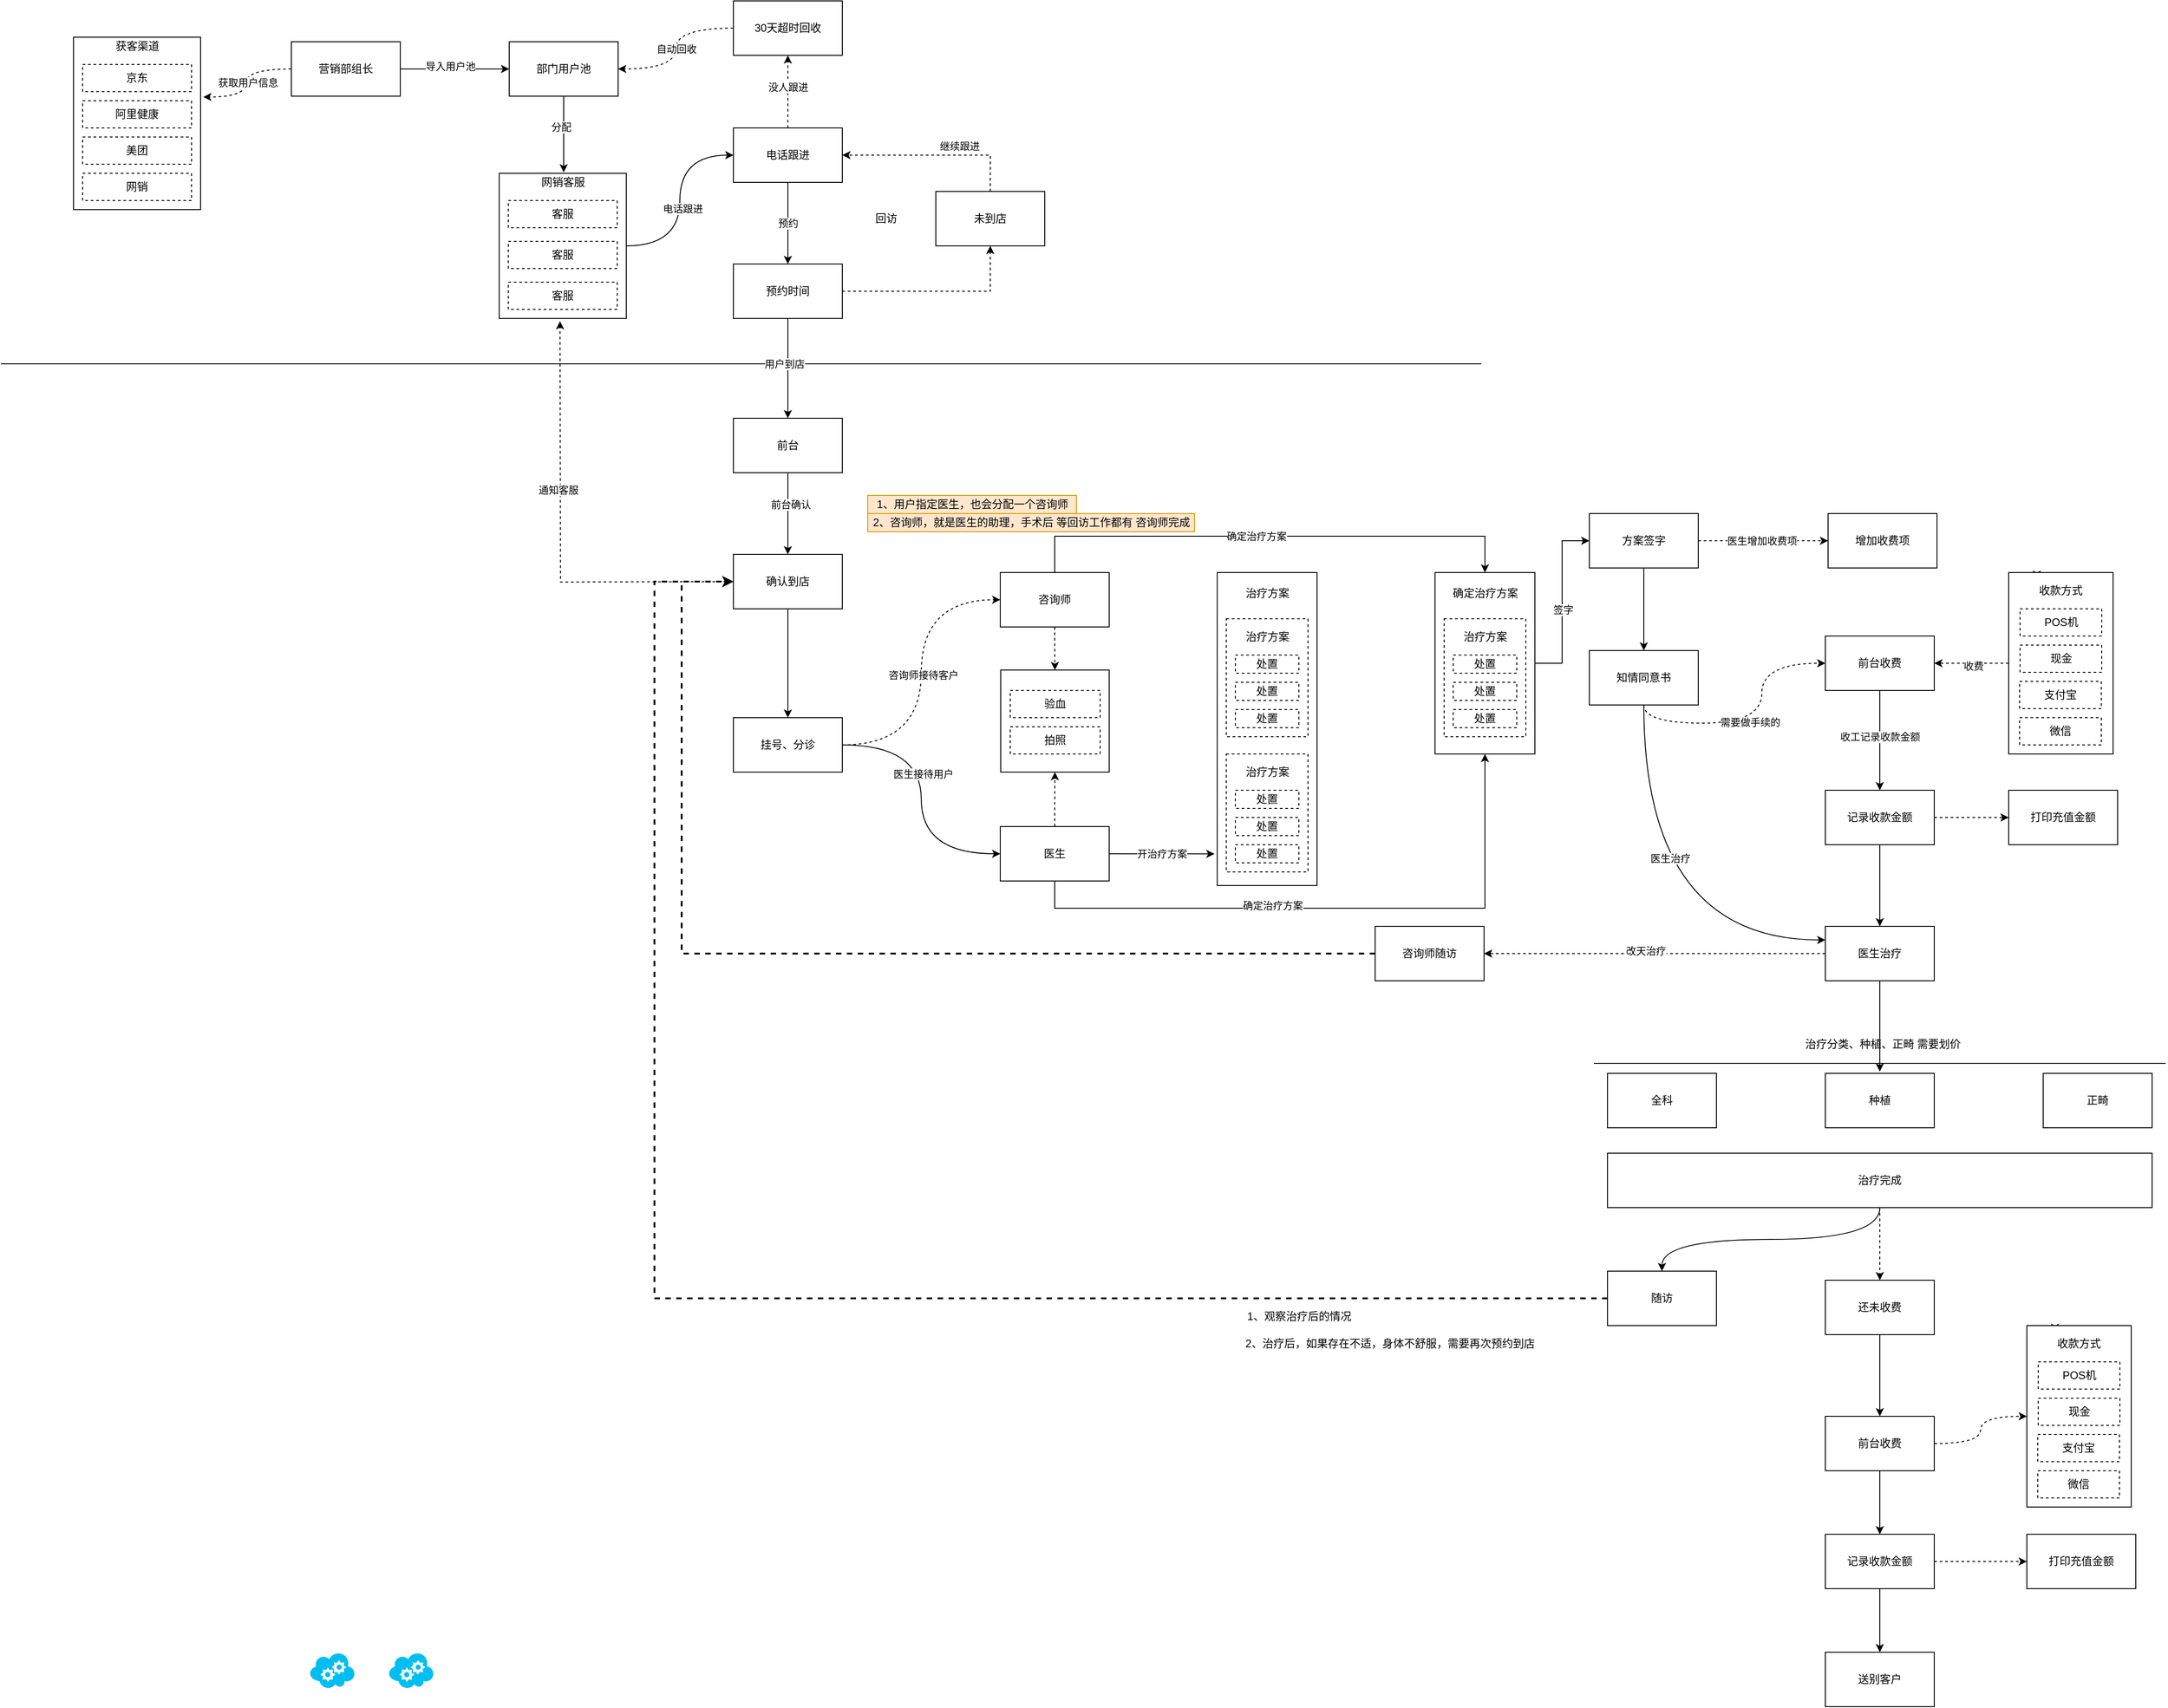 <mxfile version="14.7.2" type="github">
  <diagram id="evhqvJ9WRw2NddTgYNEN" name="第 1 页">
    <mxGraphModel dx="1126" dy="714" grid="1" gridSize="10" guides="1" tooltips="1" connect="1" arrows="1" fold="1" page="1" pageScale="1" pageWidth="827" pageHeight="1169" math="0" shadow="0">
      <root>
        <mxCell id="0" />
        <mxCell id="1" parent="0" />
        <mxCell id="0EiiD_cbW3VHCqX_TS2o-16" value="" style="rounded=0;whiteSpace=wrap;html=1;" parent="1" vertex="1">
          <mxGeometry x="100" y="80" width="140" height="190" as="geometry" />
        </mxCell>
        <mxCell id="0EiiD_cbW3VHCqX_TS2o-96" style="edgeStyle=orthogonalEdgeStyle;curved=1;rounded=0;orthogonalLoop=1;jettySize=auto;html=1;entryX=0.5;entryY=1;entryDx=0;entryDy=0;dashed=1;" parent="1" source="0EiiD_cbW3VHCqX_TS2o-5" target="0EiiD_cbW3VHCqX_TS2o-93" edge="1">
          <mxGeometry relative="1" as="geometry" />
        </mxCell>
        <mxCell id="0EiiD_cbW3VHCqX_TS2o-129" style="edgeStyle=orthogonalEdgeStyle;curved=1;rounded=0;orthogonalLoop=1;jettySize=auto;html=1;entryX=-0.027;entryY=0.899;entryDx=0;entryDy=0;entryPerimeter=0;" parent="1" source="0EiiD_cbW3VHCqX_TS2o-5" target="0EiiD_cbW3VHCqX_TS2o-105" edge="1">
          <mxGeometry relative="1" as="geometry" />
        </mxCell>
        <mxCell id="0EiiD_cbW3VHCqX_TS2o-130" value="开治疗方案" style="edgeLabel;html=1;align=center;verticalAlign=middle;resizable=0;points=[];" parent="0EiiD_cbW3VHCqX_TS2o-129" vertex="1" connectable="0">
          <mxGeometry x="-0.148" y="-2" relative="1" as="geometry">
            <mxPoint x="8" y="-2" as="offset" />
          </mxGeometry>
        </mxCell>
        <mxCell id="0EiiD_cbW3VHCqX_TS2o-151" style="edgeStyle=orthogonalEdgeStyle;rounded=0;orthogonalLoop=1;jettySize=auto;html=1;entryX=0.5;entryY=1;entryDx=0;entryDy=0;" parent="1" source="0EiiD_cbW3VHCqX_TS2o-5" target="0EiiD_cbW3VHCqX_TS2o-132" edge="1">
          <mxGeometry relative="1" as="geometry">
            <Array as="points">
              <mxPoint x="1181" y="1040" />
              <mxPoint x="1655" y="1040" />
            </Array>
          </mxGeometry>
        </mxCell>
        <mxCell id="0EiiD_cbW3VHCqX_TS2o-153" value="确定治疗方案" style="edgeLabel;html=1;align=center;verticalAlign=middle;resizable=0;points=[];" parent="0EiiD_cbW3VHCqX_TS2o-151" vertex="1" connectable="0">
          <mxGeometry x="-0.199" y="3" relative="1" as="geometry">
            <mxPoint as="offset" />
          </mxGeometry>
        </mxCell>
        <mxCell id="0EiiD_cbW3VHCqX_TS2o-5" value="医生" style="rounded=0;whiteSpace=wrap;html=1;" parent="1" vertex="1">
          <mxGeometry x="1121" y="950" width="120" height="60" as="geometry" />
        </mxCell>
        <mxCell id="0EiiD_cbW3VHCqX_TS2o-9" value="京东" style="rounded=0;whiteSpace=wrap;html=1;dashed=1;" parent="1" vertex="1">
          <mxGeometry x="110" y="110" width="120" height="30" as="geometry" />
        </mxCell>
        <mxCell id="0EiiD_cbW3VHCqX_TS2o-19" style="edgeStyle=orthogonalEdgeStyle;rounded=0;orthogonalLoop=1;jettySize=auto;html=1;entryX=1.021;entryY=0.347;entryDx=0;entryDy=0;entryPerimeter=0;curved=1;dashed=1;" parent="1" source="0EiiD_cbW3VHCqX_TS2o-10" target="0EiiD_cbW3VHCqX_TS2o-16" edge="1">
          <mxGeometry relative="1" as="geometry" />
        </mxCell>
        <mxCell id="0EiiD_cbW3VHCqX_TS2o-29" value="获取用户信息" style="edgeLabel;html=1;align=center;verticalAlign=middle;resizable=0;points=[];" parent="0EiiD_cbW3VHCqX_TS2o-19" vertex="1" connectable="0">
          <mxGeometry x="0.016" y="2" relative="1" as="geometry">
            <mxPoint as="offset" />
          </mxGeometry>
        </mxCell>
        <mxCell id="0EiiD_cbW3VHCqX_TS2o-37" style="edgeStyle=orthogonalEdgeStyle;curved=1;rounded=0;orthogonalLoop=1;jettySize=auto;html=1;" parent="1" source="0EiiD_cbW3VHCqX_TS2o-10" target="0EiiD_cbW3VHCqX_TS2o-21" edge="1">
          <mxGeometry relative="1" as="geometry" />
        </mxCell>
        <mxCell id="0EiiD_cbW3VHCqX_TS2o-38" value="导入用户池" style="edgeLabel;html=1;align=center;verticalAlign=middle;resizable=0;points=[];" parent="0EiiD_cbW3VHCqX_TS2o-37" vertex="1" connectable="0">
          <mxGeometry x="-0.087" y="3" relative="1" as="geometry">
            <mxPoint as="offset" />
          </mxGeometry>
        </mxCell>
        <mxCell id="0EiiD_cbW3VHCqX_TS2o-10" value="营销部组长" style="rounded=0;whiteSpace=wrap;html=1;" parent="1" vertex="1">
          <mxGeometry x="340" y="85" width="120" height="60" as="geometry" />
        </mxCell>
        <mxCell id="0EiiD_cbW3VHCqX_TS2o-13" value="阿里健康" style="rounded=0;whiteSpace=wrap;html=1;dashed=1;" parent="1" vertex="1">
          <mxGeometry x="110" y="150" width="120" height="30" as="geometry" />
        </mxCell>
        <mxCell id="0EiiD_cbW3VHCqX_TS2o-14" value="美团" style="rounded=0;whiteSpace=wrap;html=1;dashed=1;" parent="1" vertex="1">
          <mxGeometry x="110" y="190" width="120" height="30" as="geometry" />
        </mxCell>
        <mxCell id="0EiiD_cbW3VHCqX_TS2o-15" value="网销" style="rounded=0;whiteSpace=wrap;html=1;dashed=1;" parent="1" vertex="1">
          <mxGeometry x="110" y="230" width="120" height="30" as="geometry" />
        </mxCell>
        <mxCell id="0EiiD_cbW3VHCqX_TS2o-17" value="获客渠道" style="text;html=1;align=center;verticalAlign=middle;resizable=0;points=[];autosize=1;strokeColor=none;" parent="1" vertex="1">
          <mxGeometry x="140" y="80" width="60" height="20" as="geometry" />
        </mxCell>
        <mxCell id="0EiiD_cbW3VHCqX_TS2o-58" style="edgeStyle=orthogonalEdgeStyle;rounded=0;orthogonalLoop=1;jettySize=auto;html=1;entryX=0.517;entryY=-0.05;entryDx=0;entryDy=0;entryPerimeter=0;" parent="1" source="0EiiD_cbW3VHCqX_TS2o-21" target="0EiiD_cbW3VHCqX_TS2o-28" edge="1">
          <mxGeometry relative="1" as="geometry" />
        </mxCell>
        <mxCell id="0EiiD_cbW3VHCqX_TS2o-316" value="分配" style="edgeLabel;html=1;align=center;verticalAlign=middle;resizable=0;points=[];" parent="0EiiD_cbW3VHCqX_TS2o-58" vertex="1" connectable="0">
          <mxGeometry x="-0.191" y="-3" relative="1" as="geometry">
            <mxPoint as="offset" />
          </mxGeometry>
        </mxCell>
        <mxCell id="0EiiD_cbW3VHCqX_TS2o-21" value="部门用户池" style="rounded=0;whiteSpace=wrap;html=1;" parent="1" vertex="1">
          <mxGeometry x="580" y="85" width="120" height="60" as="geometry" />
        </mxCell>
        <mxCell id="0EiiD_cbW3VHCqX_TS2o-76" style="edgeStyle=orthogonalEdgeStyle;rounded=0;orthogonalLoop=1;jettySize=auto;html=1;entryX=0.5;entryY=0;entryDx=0;entryDy=0;" parent="1" source="0EiiD_cbW3VHCqX_TS2o-24" target="0EiiD_cbW3VHCqX_TS2o-73" edge="1">
          <mxGeometry relative="1" as="geometry" />
        </mxCell>
        <mxCell id="0EiiD_cbW3VHCqX_TS2o-319" value="前台确认" style="edgeLabel;html=1;align=center;verticalAlign=middle;resizable=0;points=[];" parent="0EiiD_cbW3VHCqX_TS2o-76" vertex="1" connectable="0">
          <mxGeometry x="-0.229" y="3" relative="1" as="geometry">
            <mxPoint as="offset" />
          </mxGeometry>
        </mxCell>
        <mxCell id="0EiiD_cbW3VHCqX_TS2o-24" value="前台" style="rounded=0;whiteSpace=wrap;html=1;" parent="1" vertex="1">
          <mxGeometry x="827" y="500" width="120" height="60" as="geometry" />
        </mxCell>
        <mxCell id="0EiiD_cbW3VHCqX_TS2o-83" style="edgeStyle=orthogonalEdgeStyle;rounded=0;orthogonalLoop=1;jettySize=auto;html=1;entryX=0;entryY=0.5;entryDx=0;entryDy=0;dashed=1;curved=1;" parent="1" source="0EiiD_cbW3VHCqX_TS2o-36" target="0EiiD_cbW3VHCqX_TS2o-82" edge="1">
          <mxGeometry relative="1" as="geometry" />
        </mxCell>
        <mxCell id="0EiiD_cbW3VHCqX_TS2o-84" value="咨询师接待客户" style="edgeLabel;html=1;align=center;verticalAlign=middle;resizable=0;points=[];" parent="0EiiD_cbW3VHCqX_TS2o-83" vertex="1" connectable="0">
          <mxGeometry x="-0.145" y="-1" relative="1" as="geometry">
            <mxPoint x="1" y="-21" as="offset" />
          </mxGeometry>
        </mxCell>
        <mxCell id="0EiiD_cbW3VHCqX_TS2o-85" style="edgeStyle=orthogonalEdgeStyle;rounded=0;orthogonalLoop=1;jettySize=auto;html=1;entryX=0;entryY=0.5;entryDx=0;entryDy=0;curved=1;" parent="1" source="0EiiD_cbW3VHCqX_TS2o-36" target="0EiiD_cbW3VHCqX_TS2o-5" edge="1">
          <mxGeometry relative="1" as="geometry" />
        </mxCell>
        <mxCell id="0EiiD_cbW3VHCqX_TS2o-86" value="医生接待用户" style="edgeLabel;html=1;align=center;verticalAlign=middle;resizable=0;points=[];" parent="0EiiD_cbW3VHCqX_TS2o-85" vertex="1" connectable="0">
          <mxGeometry x="-0.103" y="-3" relative="1" as="geometry">
            <mxPoint x="5" y="-13" as="offset" />
          </mxGeometry>
        </mxCell>
        <mxCell id="0EiiD_cbW3VHCqX_TS2o-36" value="挂号、分诊" style="rounded=0;whiteSpace=wrap;html=1;" parent="1" vertex="1">
          <mxGeometry x="827" y="830" width="120" height="60" as="geometry" />
        </mxCell>
        <mxCell id="0EiiD_cbW3VHCqX_TS2o-45" value="bi" style="group" parent="1" vertex="1" connectable="0">
          <mxGeometry x="569" y="230" width="140" height="160" as="geometry" />
        </mxCell>
        <mxCell id="0EiiD_cbW3VHCqX_TS2o-3" value="t" style="rounded=0;whiteSpace=wrap;html=1;" parent="0EiiD_cbW3VHCqX_TS2o-45" vertex="1">
          <mxGeometry width="140" height="160" as="geometry" />
        </mxCell>
        <mxCell id="0EiiD_cbW3VHCqX_TS2o-25" value="客服" style="rounded=0;whiteSpace=wrap;html=1;dashed=1;" parent="0EiiD_cbW3VHCqX_TS2o-45" vertex="1">
          <mxGeometry x="10" y="30" width="120" height="30" as="geometry" />
        </mxCell>
        <mxCell id="0EiiD_cbW3VHCqX_TS2o-26" value="客服" style="rounded=0;whiteSpace=wrap;html=1;dashed=1;" parent="0EiiD_cbW3VHCqX_TS2o-45" vertex="1">
          <mxGeometry x="10" y="120" width="120" height="30" as="geometry" />
        </mxCell>
        <mxCell id="0EiiD_cbW3VHCqX_TS2o-27" value="客服" style="rounded=0;whiteSpace=wrap;html=1;dashed=1;" parent="0EiiD_cbW3VHCqX_TS2o-45" vertex="1">
          <mxGeometry x="10" y="75" width="120" height="30" as="geometry" />
        </mxCell>
        <mxCell id="0EiiD_cbW3VHCqX_TS2o-28" value="网销客服" style="text;html=1;align=center;verticalAlign=middle;resizable=0;points=[];autosize=1;strokeColor=none;" parent="0EiiD_cbW3VHCqX_TS2o-45" vertex="1">
          <mxGeometry x="40" width="60" height="20" as="geometry" />
        </mxCell>
        <mxCell id="0EiiD_cbW3VHCqX_TS2o-60" style="edgeStyle=orthogonalEdgeStyle;rounded=0;orthogonalLoop=1;jettySize=auto;html=1;entryX=0.5;entryY=1;entryDx=0;entryDy=0;dashed=1;" parent="1" source="0EiiD_cbW3VHCqX_TS2o-48" target="0EiiD_cbW3VHCqX_TS2o-52" edge="1">
          <mxGeometry relative="1" as="geometry" />
        </mxCell>
        <mxCell id="0EiiD_cbW3VHCqX_TS2o-314" value="没人跟进" style="edgeLabel;html=1;align=center;verticalAlign=middle;resizable=0;points=[];" parent="0EiiD_cbW3VHCqX_TS2o-60" vertex="1" connectable="0">
          <mxGeometry x="0.132" relative="1" as="geometry">
            <mxPoint as="offset" />
          </mxGeometry>
        </mxCell>
        <mxCell id="0EiiD_cbW3VHCqX_TS2o-62" value="预约" style="edgeStyle=orthogonalEdgeStyle;curved=1;rounded=0;orthogonalLoop=1;jettySize=auto;html=1;" parent="1" source="0EiiD_cbW3VHCqX_TS2o-48" target="0EiiD_cbW3VHCqX_TS2o-61" edge="1">
          <mxGeometry relative="1" as="geometry" />
        </mxCell>
        <mxCell id="0EiiD_cbW3VHCqX_TS2o-48" value="电话跟进" style="rounded=0;whiteSpace=wrap;html=1;" parent="1" vertex="1">
          <mxGeometry x="827" y="180" width="120" height="60" as="geometry" />
        </mxCell>
        <mxCell id="0EiiD_cbW3VHCqX_TS2o-49" style="edgeStyle=orthogonalEdgeStyle;curved=1;rounded=0;orthogonalLoop=1;jettySize=auto;html=1;entryX=0;entryY=0.5;entryDx=0;entryDy=0;" parent="1" source="0EiiD_cbW3VHCqX_TS2o-3" target="0EiiD_cbW3VHCqX_TS2o-48" edge="1">
          <mxGeometry relative="1" as="geometry" />
        </mxCell>
        <mxCell id="0EiiD_cbW3VHCqX_TS2o-50" value="电话跟进" style="edgeLabel;html=1;align=center;verticalAlign=middle;resizable=0;points=[];" parent="0EiiD_cbW3VHCqX_TS2o-49" vertex="1" connectable="0">
          <mxGeometry x="-0.084" y="-3" relative="1" as="geometry">
            <mxPoint as="offset" />
          </mxGeometry>
        </mxCell>
        <mxCell id="0EiiD_cbW3VHCqX_TS2o-59" value="自动回收" style="edgeStyle=orthogonalEdgeStyle;rounded=0;orthogonalLoop=1;jettySize=auto;html=1;entryX=1;entryY=0.5;entryDx=0;entryDy=0;dashed=1;curved=1;" parent="1" source="0EiiD_cbW3VHCqX_TS2o-52" target="0EiiD_cbW3VHCqX_TS2o-21" edge="1">
          <mxGeometry relative="1" as="geometry" />
        </mxCell>
        <mxCell id="0EiiD_cbW3VHCqX_TS2o-52" value="30天超时回收" style="rounded=0;whiteSpace=wrap;html=1;" parent="1" vertex="1">
          <mxGeometry x="827" y="40" width="120" height="60" as="geometry" />
        </mxCell>
        <mxCell id="0EiiD_cbW3VHCqX_TS2o-66" style="edgeStyle=orthogonalEdgeStyle;rounded=0;orthogonalLoop=1;jettySize=auto;html=1;entryX=0.5;entryY=1;entryDx=0;entryDy=0;dashed=1;" parent="1" source="0EiiD_cbW3VHCqX_TS2o-61" target="0EiiD_cbW3VHCqX_TS2o-65" edge="1">
          <mxGeometry relative="1" as="geometry" />
        </mxCell>
        <mxCell id="0EiiD_cbW3VHCqX_TS2o-72" style="edgeStyle=orthogonalEdgeStyle;rounded=0;orthogonalLoop=1;jettySize=auto;html=1;" parent="1" source="0EiiD_cbW3VHCqX_TS2o-61" target="0EiiD_cbW3VHCqX_TS2o-24" edge="1">
          <mxGeometry relative="1" as="geometry" />
        </mxCell>
        <mxCell id="0EiiD_cbW3VHCqX_TS2o-61" value="预约时间" style="rounded=0;whiteSpace=wrap;html=1;" parent="1" vertex="1">
          <mxGeometry x="827" y="330" width="120" height="60" as="geometry" />
        </mxCell>
        <mxCell id="0EiiD_cbW3VHCqX_TS2o-67" style="edgeStyle=orthogonalEdgeStyle;rounded=0;orthogonalLoop=1;jettySize=auto;html=1;entryX=1;entryY=0.5;entryDx=0;entryDy=0;dashed=1;" parent="1" source="0EiiD_cbW3VHCqX_TS2o-65" target="0EiiD_cbW3VHCqX_TS2o-48" edge="1">
          <mxGeometry relative="1" as="geometry">
            <Array as="points">
              <mxPoint x="1110" y="210" />
            </Array>
          </mxGeometry>
        </mxCell>
        <mxCell id="0EiiD_cbW3VHCqX_TS2o-68" value="继续跟进" style="edgeLabel;html=1;align=center;verticalAlign=middle;resizable=0;points=[];" parent="0EiiD_cbW3VHCqX_TS2o-67" vertex="1" connectable="0">
          <mxGeometry x="0.388" y="2" relative="1" as="geometry">
            <mxPoint x="67" y="-12" as="offset" />
          </mxGeometry>
        </mxCell>
        <mxCell id="0EiiD_cbW3VHCqX_TS2o-65" value="未到店" style="rounded=0;whiteSpace=wrap;html=1;" parent="1" vertex="1">
          <mxGeometry x="1050" y="250" width="120" height="60" as="geometry" />
        </mxCell>
        <mxCell id="0EiiD_cbW3VHCqX_TS2o-69" value="" style="endArrow=none;html=1;" parent="1" edge="1">
          <mxGeometry width="50" height="50" relative="1" as="geometry">
            <mxPoint x="20" y="440" as="sourcePoint" />
            <mxPoint x="1651" y="440" as="targetPoint" />
          </mxGeometry>
        </mxCell>
        <mxCell id="0EiiD_cbW3VHCqX_TS2o-318" value="用户到店" style="edgeLabel;html=1;align=center;verticalAlign=middle;resizable=0;points=[];" parent="0EiiD_cbW3VHCqX_TS2o-69" vertex="1" connectable="0">
          <mxGeometry x="0.058" y="7" relative="1" as="geometry">
            <mxPoint y="7" as="offset" />
          </mxGeometry>
        </mxCell>
        <mxCell id="0EiiD_cbW3VHCqX_TS2o-74" style="edgeStyle=orthogonalEdgeStyle;rounded=0;orthogonalLoop=1;jettySize=auto;html=1;entryX=0.407;entryY=1.019;entryDx=0;entryDy=0;entryPerimeter=0;dashed=1;" parent="1" edge="1">
          <mxGeometry relative="1" as="geometry">
            <mxPoint x="837" y="680" as="sourcePoint" />
            <mxPoint x="635.98" y="393.04" as="targetPoint" />
          </mxGeometry>
        </mxCell>
        <mxCell id="0EiiD_cbW3VHCqX_TS2o-75" value="通知客服" style="edgeLabel;html=1;align=center;verticalAlign=middle;resizable=0;points=[];" parent="0EiiD_cbW3VHCqX_TS2o-74" vertex="1" connectable="0">
          <mxGeometry x="0.238" y="3" relative="1" as="geometry">
            <mxPoint as="offset" />
          </mxGeometry>
        </mxCell>
        <mxCell id="0EiiD_cbW3VHCqX_TS2o-77" style="edgeStyle=orthogonalEdgeStyle;rounded=0;orthogonalLoop=1;jettySize=auto;html=1;" parent="1" source="0EiiD_cbW3VHCqX_TS2o-73" target="0EiiD_cbW3VHCqX_TS2o-36" edge="1">
          <mxGeometry relative="1" as="geometry" />
        </mxCell>
        <mxCell id="0EiiD_cbW3VHCqX_TS2o-73" value="确认到店" style="rounded=0;whiteSpace=wrap;html=1;" parent="1" vertex="1">
          <mxGeometry x="827" y="650" width="120" height="60" as="geometry" />
        </mxCell>
        <mxCell id="0EiiD_cbW3VHCqX_TS2o-95" style="edgeStyle=orthogonalEdgeStyle;curved=1;rounded=0;orthogonalLoop=1;jettySize=auto;html=1;entryX=0.5;entryY=0;entryDx=0;entryDy=0;dashed=1;" parent="1" source="0EiiD_cbW3VHCqX_TS2o-82" target="0EiiD_cbW3VHCqX_TS2o-93" edge="1">
          <mxGeometry relative="1" as="geometry" />
        </mxCell>
        <mxCell id="0EiiD_cbW3VHCqX_TS2o-148" style="edgeStyle=orthogonalEdgeStyle;rounded=0;orthogonalLoop=1;jettySize=auto;html=1;entryX=0.5;entryY=0;entryDx=0;entryDy=0;" parent="1" source="0EiiD_cbW3VHCqX_TS2o-82" target="0EiiD_cbW3VHCqX_TS2o-132" edge="1">
          <mxGeometry relative="1" as="geometry">
            <Array as="points">
              <mxPoint x="1181" y="630" />
              <mxPoint x="1655" y="630" />
            </Array>
          </mxGeometry>
        </mxCell>
        <mxCell id="0EiiD_cbW3VHCqX_TS2o-152" value="确定治疗方案" style="edgeLabel;html=1;align=center;verticalAlign=middle;resizable=0;points=[];" parent="0EiiD_cbW3VHCqX_TS2o-148" vertex="1" connectable="0">
          <mxGeometry x="-0.054" y="-4" relative="1" as="geometry">
            <mxPoint y="-4" as="offset" />
          </mxGeometry>
        </mxCell>
        <mxCell id="0EiiD_cbW3VHCqX_TS2o-82" value="咨询师" style="rounded=0;whiteSpace=wrap;html=1;" parent="1" vertex="1">
          <mxGeometry x="1121" y="670" width="120" height="60" as="geometry" />
        </mxCell>
        <mxCell id="0EiiD_cbW3VHCqX_TS2o-94" value="" style="group" parent="1" vertex="1" connectable="0">
          <mxGeometry x="1121.5" y="777.5" width="119.5" height="112.5" as="geometry" />
        </mxCell>
        <mxCell id="0EiiD_cbW3VHCqX_TS2o-93" value="" style="rounded=0;whiteSpace=wrap;html=1;" parent="0EiiD_cbW3VHCqX_TS2o-94" vertex="1">
          <mxGeometry width="119.5" height="112.5" as="geometry" />
        </mxCell>
        <mxCell id="0EiiD_cbW3VHCqX_TS2o-23" value="验血" style="rounded=0;whiteSpace=wrap;html=1;dashed=1;" parent="0EiiD_cbW3VHCqX_TS2o-94" vertex="1">
          <mxGeometry x="10.5" y="22.5" width="99" height="30" as="geometry" />
        </mxCell>
        <mxCell id="0EiiD_cbW3VHCqX_TS2o-87" value="拍照" style="rounded=0;whiteSpace=wrap;html=1;dashed=1;" parent="0EiiD_cbW3VHCqX_TS2o-94" vertex="1">
          <mxGeometry x="10.5" y="62.5" width="99" height="30" as="geometry" />
        </mxCell>
        <mxCell id="0EiiD_cbW3VHCqX_TS2o-128" value="" style="group" parent="1" vertex="1" connectable="0">
          <mxGeometry x="1360" y="670" width="110" height="345" as="geometry" />
        </mxCell>
        <mxCell id="0EiiD_cbW3VHCqX_TS2o-105" value="" style="rounded=0;whiteSpace=wrap;html=1;" parent="0EiiD_cbW3VHCqX_TS2o-128" vertex="1">
          <mxGeometry width="110" height="345" as="geometry" />
        </mxCell>
        <mxCell id="0EiiD_cbW3VHCqX_TS2o-106" value="治疗方案" style="text;html=1;align=center;verticalAlign=middle;resizable=0;points=[];autosize=1;strokeColor=none;" parent="0EiiD_cbW3VHCqX_TS2o-128" vertex="1">
          <mxGeometry x="25" y="13" width="60" height="20" as="geometry" />
        </mxCell>
        <mxCell id="0EiiD_cbW3VHCqX_TS2o-116" value="" style="group" parent="0EiiD_cbW3VHCqX_TS2o-128" vertex="1" connectable="0">
          <mxGeometry x="10" y="51" width="90" height="130" as="geometry" />
        </mxCell>
        <mxCell id="0EiiD_cbW3VHCqX_TS2o-117" value="" style="rounded=0;whiteSpace=wrap;html=1;dashed=1;" parent="0EiiD_cbW3VHCqX_TS2o-116" vertex="1">
          <mxGeometry width="90" height="130" as="geometry" />
        </mxCell>
        <mxCell id="0EiiD_cbW3VHCqX_TS2o-118" value="治疗方案" style="text;html=1;align=center;verticalAlign=middle;resizable=0;points=[];autosize=1;strokeColor=none;" parent="0EiiD_cbW3VHCqX_TS2o-116" vertex="1">
          <mxGeometry x="15" y="10" width="60" height="20" as="geometry" />
        </mxCell>
        <mxCell id="0EiiD_cbW3VHCqX_TS2o-119" value="处置" style="rounded=0;whiteSpace=wrap;html=1;dashed=1;" parent="0EiiD_cbW3VHCqX_TS2o-116" vertex="1">
          <mxGeometry x="10" y="40" width="70" height="20" as="geometry" />
        </mxCell>
        <mxCell id="0EiiD_cbW3VHCqX_TS2o-120" value="处置" style="rounded=0;whiteSpace=wrap;html=1;dashed=1;" parent="0EiiD_cbW3VHCqX_TS2o-116" vertex="1">
          <mxGeometry x="10" y="100" width="70" height="20" as="geometry" />
        </mxCell>
        <mxCell id="0EiiD_cbW3VHCqX_TS2o-121" value="处置" style="rounded=0;whiteSpace=wrap;html=1;dashed=1;" parent="0EiiD_cbW3VHCqX_TS2o-116" vertex="1">
          <mxGeometry x="10" y="70" width="70" height="20" as="geometry" />
        </mxCell>
        <mxCell id="0EiiD_cbW3VHCqX_TS2o-122" value="" style="group" parent="0EiiD_cbW3VHCqX_TS2o-128" vertex="1" connectable="0">
          <mxGeometry x="10" y="200" width="90" height="130" as="geometry" />
        </mxCell>
        <mxCell id="0EiiD_cbW3VHCqX_TS2o-123" value="" style="rounded=0;whiteSpace=wrap;html=1;dashed=1;" parent="0EiiD_cbW3VHCqX_TS2o-122" vertex="1">
          <mxGeometry width="90" height="130" as="geometry" />
        </mxCell>
        <mxCell id="0EiiD_cbW3VHCqX_TS2o-124" value="治疗方案" style="text;html=1;align=center;verticalAlign=middle;resizable=0;points=[];autosize=1;strokeColor=none;" parent="0EiiD_cbW3VHCqX_TS2o-122" vertex="1">
          <mxGeometry x="15" y="10" width="60" height="20" as="geometry" />
        </mxCell>
        <mxCell id="0EiiD_cbW3VHCqX_TS2o-125" value="处置" style="rounded=0;whiteSpace=wrap;html=1;dashed=1;" parent="0EiiD_cbW3VHCqX_TS2o-122" vertex="1">
          <mxGeometry x="10" y="40" width="70" height="20" as="geometry" />
        </mxCell>
        <mxCell id="0EiiD_cbW3VHCqX_TS2o-126" value="处置" style="rounded=0;whiteSpace=wrap;html=1;dashed=1;" parent="0EiiD_cbW3VHCqX_TS2o-122" vertex="1">
          <mxGeometry x="10" y="100" width="70" height="20" as="geometry" />
        </mxCell>
        <mxCell id="0EiiD_cbW3VHCqX_TS2o-127" value="处置" style="rounded=0;whiteSpace=wrap;html=1;dashed=1;" parent="0EiiD_cbW3VHCqX_TS2o-122" vertex="1">
          <mxGeometry x="10" y="70" width="70" height="20" as="geometry" />
        </mxCell>
        <mxCell id="0EiiD_cbW3VHCqX_TS2o-156" style="edgeStyle=orthogonalEdgeStyle;rounded=0;orthogonalLoop=1;jettySize=auto;html=1;entryX=0;entryY=0.5;entryDx=0;entryDy=0;" parent="1" source="0EiiD_cbW3VHCqX_TS2o-132" target="8vEe03tUGYLI9Aa6l4HR-1" edge="1">
          <mxGeometry relative="1" as="geometry" />
        </mxCell>
        <mxCell id="8vEe03tUGYLI9Aa6l4HR-5" value="签字" style="edgeLabel;html=1;align=center;verticalAlign=middle;resizable=0;points=[];" parent="0EiiD_cbW3VHCqX_TS2o-156" vertex="1" connectable="0">
          <mxGeometry x="-0.084" y="-1" relative="1" as="geometry">
            <mxPoint as="offset" />
          </mxGeometry>
        </mxCell>
        <mxCell id="0EiiD_cbW3VHCqX_TS2o-132" value="" style="rounded=0;whiteSpace=wrap;html=1;" parent="1" vertex="1">
          <mxGeometry x="1600" y="670" width="110" height="200" as="geometry" />
        </mxCell>
        <mxCell id="0EiiD_cbW3VHCqX_TS2o-133" value="确定治疗方案" style="text;html=1;align=center;verticalAlign=middle;resizable=0;points=[];autosize=1;strokeColor=none;" parent="1" vertex="1">
          <mxGeometry x="1610" y="683" width="90" height="20" as="geometry" />
        </mxCell>
        <mxCell id="0EiiD_cbW3VHCqX_TS2o-134" value="" style="group" parent="1" vertex="1" connectable="0">
          <mxGeometry x="1610" y="721" width="90" height="130" as="geometry" />
        </mxCell>
        <mxCell id="0EiiD_cbW3VHCqX_TS2o-135" value="" style="rounded=0;whiteSpace=wrap;html=1;dashed=1;" parent="0EiiD_cbW3VHCqX_TS2o-134" vertex="1">
          <mxGeometry width="90" height="130" as="geometry" />
        </mxCell>
        <mxCell id="0EiiD_cbW3VHCqX_TS2o-136" value="治疗方案" style="text;html=1;align=center;verticalAlign=middle;resizable=0;points=[];autosize=1;strokeColor=none;" parent="0EiiD_cbW3VHCqX_TS2o-134" vertex="1">
          <mxGeometry x="15" y="10" width="60" height="20" as="geometry" />
        </mxCell>
        <mxCell id="0EiiD_cbW3VHCqX_TS2o-137" value="处置" style="rounded=0;whiteSpace=wrap;html=1;dashed=1;" parent="0EiiD_cbW3VHCqX_TS2o-134" vertex="1">
          <mxGeometry x="10" y="40" width="70" height="20" as="geometry" />
        </mxCell>
        <mxCell id="0EiiD_cbW3VHCqX_TS2o-138" value="处置" style="rounded=0;whiteSpace=wrap;html=1;dashed=1;" parent="0EiiD_cbW3VHCqX_TS2o-134" vertex="1">
          <mxGeometry x="10" y="100" width="70" height="20" as="geometry" />
        </mxCell>
        <mxCell id="0EiiD_cbW3VHCqX_TS2o-139" value="处置" style="rounded=0;whiteSpace=wrap;html=1;dashed=1;" parent="0EiiD_cbW3VHCqX_TS2o-134" vertex="1">
          <mxGeometry x="10" y="70" width="70" height="20" as="geometry" />
        </mxCell>
        <mxCell id="0EiiD_cbW3VHCqX_TS2o-170" style="edgeStyle=orthogonalEdgeStyle;rounded=0;orthogonalLoop=1;jettySize=auto;html=1;" parent="1" source="0EiiD_cbW3VHCqX_TS2o-154" target="0EiiD_cbW3VHCqX_TS2o-169" edge="1">
          <mxGeometry relative="1" as="geometry" />
        </mxCell>
        <mxCell id="0EiiD_cbW3VHCqX_TS2o-171" value="收工记录收款金额" style="edgeLabel;html=1;align=center;verticalAlign=middle;resizable=0;points=[];" parent="0EiiD_cbW3VHCqX_TS2o-170" vertex="1" connectable="0">
          <mxGeometry x="-0.2" y="2" relative="1" as="geometry">
            <mxPoint x="-2" y="7" as="offset" />
          </mxGeometry>
        </mxCell>
        <mxCell id="0EiiD_cbW3VHCqX_TS2o-154" value="前台收费" style="rounded=0;whiteSpace=wrap;html=1;" parent="1" vertex="1">
          <mxGeometry x="2030" y="740" width="120" height="60" as="geometry" />
        </mxCell>
        <mxCell id="0EiiD_cbW3VHCqX_TS2o-155" value="增加收费项" style="rounded=0;whiteSpace=wrap;html=1;" parent="1" vertex="1">
          <mxGeometry x="2033" y="605" width="120" height="60" as="geometry" />
        </mxCell>
        <mxCell id="0EiiD_cbW3VHCqX_TS2o-165" value="" style="group" parent="1" vertex="1" connectable="0">
          <mxGeometry x="2232" y="670" width="115" height="200" as="geometry" />
        </mxCell>
        <mxCell id="0EiiD_cbW3VHCqX_TS2o-166" style="edgeStyle=orthogonalEdgeStyle;rounded=0;orthogonalLoop=1;jettySize=auto;html=1;exitX=0.25;exitY=0;exitDx=0;exitDy=0;entryX=0.067;entryY=-0.15;entryDx=0;entryDy=0;entryPerimeter=0;" parent="0EiiD_cbW3VHCqX_TS2o-165" source="0EiiD_cbW3VHCqX_TS2o-163" target="0EiiD_cbW3VHCqX_TS2o-164" edge="1">
          <mxGeometry relative="1" as="geometry" />
        </mxCell>
        <mxCell id="0EiiD_cbW3VHCqX_TS2o-163" value="" style="rounded=0;whiteSpace=wrap;html=1;" parent="0EiiD_cbW3VHCqX_TS2o-165" vertex="1">
          <mxGeometry width="115" height="200" as="geometry" />
        </mxCell>
        <mxCell id="0EiiD_cbW3VHCqX_TS2o-158" value="POS机" style="rounded=0;whiteSpace=wrap;html=1;dashed=1;" parent="0EiiD_cbW3VHCqX_TS2o-165" vertex="1">
          <mxGeometry x="12.5" y="40" width="90" height="30" as="geometry" />
        </mxCell>
        <mxCell id="0EiiD_cbW3VHCqX_TS2o-160" value="现金" style="rounded=0;whiteSpace=wrap;html=1;dashed=1;" parent="0EiiD_cbW3VHCqX_TS2o-165" vertex="1">
          <mxGeometry x="12.5" y="80" width="90" height="30" as="geometry" />
        </mxCell>
        <mxCell id="0EiiD_cbW3VHCqX_TS2o-161" value="支付宝" style="rounded=0;whiteSpace=wrap;html=1;dashed=1;" parent="0EiiD_cbW3VHCqX_TS2o-165" vertex="1">
          <mxGeometry x="12" y="120" width="90" height="30" as="geometry" />
        </mxCell>
        <mxCell id="0EiiD_cbW3VHCqX_TS2o-162" value="微信" style="rounded=0;whiteSpace=wrap;html=1;dashed=1;" parent="0EiiD_cbW3VHCqX_TS2o-165" vertex="1">
          <mxGeometry x="12" y="160" width="90" height="30" as="geometry" />
        </mxCell>
        <mxCell id="0EiiD_cbW3VHCqX_TS2o-164" value="收款方式" style="text;html=1;align=center;verticalAlign=middle;resizable=0;points=[];autosize=1;strokeColor=none;" parent="0EiiD_cbW3VHCqX_TS2o-165" vertex="1">
          <mxGeometry x="27" y="10" width="60" height="20" as="geometry" />
        </mxCell>
        <mxCell id="0EiiD_cbW3VHCqX_TS2o-167" style="edgeStyle=orthogonalEdgeStyle;rounded=0;orthogonalLoop=1;jettySize=auto;html=1;dashed=1;" parent="1" source="0EiiD_cbW3VHCqX_TS2o-163" target="0EiiD_cbW3VHCqX_TS2o-154" edge="1">
          <mxGeometry relative="1" as="geometry" />
        </mxCell>
        <mxCell id="0EiiD_cbW3VHCqX_TS2o-168" value="收费" style="edgeLabel;html=1;align=center;verticalAlign=middle;resizable=0;points=[];" parent="0EiiD_cbW3VHCqX_TS2o-167" vertex="1" connectable="0">
          <mxGeometry x="-0.049" y="3" relative="1" as="geometry">
            <mxPoint as="offset" />
          </mxGeometry>
        </mxCell>
        <mxCell id="0EiiD_cbW3VHCqX_TS2o-173" style="edgeStyle=orthogonalEdgeStyle;rounded=0;orthogonalLoop=1;jettySize=auto;html=1;dashed=1;" parent="1" source="0EiiD_cbW3VHCqX_TS2o-169" target="0EiiD_cbW3VHCqX_TS2o-172" edge="1">
          <mxGeometry relative="1" as="geometry" />
        </mxCell>
        <mxCell id="0EiiD_cbW3VHCqX_TS2o-175" style="edgeStyle=orthogonalEdgeStyle;rounded=0;orthogonalLoop=1;jettySize=auto;html=1;entryX=0.5;entryY=0;entryDx=0;entryDy=0;" parent="1" source="0EiiD_cbW3VHCqX_TS2o-169" target="0EiiD_cbW3VHCqX_TS2o-174" edge="1">
          <mxGeometry relative="1" as="geometry" />
        </mxCell>
        <mxCell id="0EiiD_cbW3VHCqX_TS2o-169" value="记录收款金额" style="rounded=0;whiteSpace=wrap;html=1;" parent="1" vertex="1">
          <mxGeometry x="2030" y="910" width="120" height="60" as="geometry" />
        </mxCell>
        <mxCell id="0EiiD_cbW3VHCqX_TS2o-172" value="打印充值金额" style="rounded=0;whiteSpace=wrap;html=1;" parent="1" vertex="1">
          <mxGeometry x="2232" y="910" width="120" height="60" as="geometry" />
        </mxCell>
        <mxCell id="0EiiD_cbW3VHCqX_TS2o-182" style="edgeStyle=orthogonalEdgeStyle;rounded=0;orthogonalLoop=1;jettySize=auto;html=1;" parent="1" source="0EiiD_cbW3VHCqX_TS2o-174" edge="1">
          <mxGeometry relative="1" as="geometry">
            <mxPoint x="2090" y="1220" as="targetPoint" />
          </mxGeometry>
        </mxCell>
        <mxCell id="0EiiD_cbW3VHCqX_TS2o-184" style="edgeStyle=orthogonalEdgeStyle;rounded=0;orthogonalLoop=1;jettySize=auto;html=1;dashed=1;entryX=1;entryY=0.5;entryDx=0;entryDy=0;" parent="1" source="0EiiD_cbW3VHCqX_TS2o-174" target="dWhk7XiZlSz6gf-umO9o-1" edge="1">
          <mxGeometry relative="1" as="geometry">
            <mxPoint x="1890" y="1090" as="targetPoint" />
          </mxGeometry>
        </mxCell>
        <mxCell id="dWhk7XiZlSz6gf-umO9o-4" value="改天治疗" style="edgeLabel;html=1;align=center;verticalAlign=middle;resizable=0;points=[];" parent="0EiiD_cbW3VHCqX_TS2o-184" vertex="1" connectable="0">
          <mxGeometry x="0.057" y="-3" relative="1" as="geometry">
            <mxPoint as="offset" />
          </mxGeometry>
        </mxCell>
        <mxCell id="0EiiD_cbW3VHCqX_TS2o-174" value="医生治疗" style="rounded=0;whiteSpace=wrap;html=1;" parent="1" vertex="1">
          <mxGeometry x="2030" y="1060" width="120" height="60" as="geometry" />
        </mxCell>
        <mxCell id="0EiiD_cbW3VHCqX_TS2o-177" value="全科" style="rounded=0;whiteSpace=wrap;html=1;" parent="1" vertex="1">
          <mxGeometry x="1790" y="1222" width="120" height="60" as="geometry" />
        </mxCell>
        <mxCell id="0EiiD_cbW3VHCqX_TS2o-178" value="种植" style="rounded=0;whiteSpace=wrap;html=1;" parent="1" vertex="1">
          <mxGeometry x="2030" y="1222" width="120" height="60" as="geometry" />
        </mxCell>
        <mxCell id="0EiiD_cbW3VHCqX_TS2o-179" value="正畸" style="rounded=0;whiteSpace=wrap;html=1;" parent="1" vertex="1">
          <mxGeometry x="2270" y="1222" width="120" height="60" as="geometry" />
        </mxCell>
        <mxCell id="0EiiD_cbW3VHCqX_TS2o-180" value="" style="endArrow=none;html=1;" parent="1" edge="1">
          <mxGeometry width="50" height="50" relative="1" as="geometry">
            <mxPoint x="1775" y="1211" as="sourcePoint" />
            <mxPoint x="2405" y="1211" as="targetPoint" />
          </mxGeometry>
        </mxCell>
        <mxCell id="0EiiD_cbW3VHCqX_TS2o-181" value="治疗分类、种植、正畸 需要划价" style="text;html=1;align=center;verticalAlign=middle;resizable=0;points=[];autosize=1;strokeColor=none;" parent="1" vertex="1">
          <mxGeometry x="1998" y="1180" width="190" height="20" as="geometry" />
        </mxCell>
        <mxCell id="0EiiD_cbW3VHCqX_TS2o-197" style="edgeStyle=orthogonalEdgeStyle;curved=1;rounded=0;orthogonalLoop=1;jettySize=auto;html=1;entryX=0;entryY=0.25;entryDx=0;entryDy=0;exitX=0.5;exitY=1;exitDx=0;exitDy=0;" parent="1" source="8vEe03tUGYLI9Aa6l4HR-2" target="0EiiD_cbW3VHCqX_TS2o-174" edge="1">
          <mxGeometry relative="1" as="geometry" />
        </mxCell>
        <mxCell id="8vEe03tUGYLI9Aa6l4HR-9" value="医生治疗" style="edgeLabel;html=1;align=center;verticalAlign=middle;resizable=0;points=[];" parent="0EiiD_cbW3VHCqX_TS2o-197" vertex="1" connectable="0">
          <mxGeometry x="-0.264" y="29" relative="1" as="geometry">
            <mxPoint as="offset" />
          </mxGeometry>
        </mxCell>
        <mxCell id="0EiiD_cbW3VHCqX_TS2o-199" style="edgeStyle=orthogonalEdgeStyle;curved=1;rounded=0;orthogonalLoop=1;jettySize=auto;html=1;entryX=0;entryY=0.5;entryDx=0;entryDy=0;dashed=1;exitX=0.5;exitY=1;exitDx=0;exitDy=0;" parent="1" source="8vEe03tUGYLI9Aa6l4HR-2" target="0EiiD_cbW3VHCqX_TS2o-154" edge="1">
          <mxGeometry relative="1" as="geometry" />
        </mxCell>
        <mxCell id="0EiiD_cbW3VHCqX_TS2o-200" value="需要做手续的" style="edgeLabel;html=1;align=center;verticalAlign=middle;resizable=0;points=[];" parent="0EiiD_cbW3VHCqX_TS2o-199" vertex="1" connectable="0">
          <mxGeometry x="-0.042" y="1" relative="1" as="geometry">
            <mxPoint as="offset" />
          </mxGeometry>
        </mxCell>
        <mxCell id="0EiiD_cbW3VHCqX_TS2o-250" style="edgeStyle=orthogonalEdgeStyle;curved=1;rounded=0;orthogonalLoop=1;jettySize=auto;html=1;dashed=1;" parent="1" source="0EiiD_cbW3VHCqX_TS2o-201" target="0EiiD_cbW3VHCqX_TS2o-224" edge="1">
          <mxGeometry relative="1" as="geometry" />
        </mxCell>
        <mxCell id="0EiiD_cbW3VHCqX_TS2o-254" style="edgeStyle=orthogonalEdgeStyle;curved=1;rounded=0;orthogonalLoop=1;jettySize=auto;html=1;entryX=0.5;entryY=0;entryDx=0;entryDy=0;" parent="1" source="0EiiD_cbW3VHCqX_TS2o-201" target="0EiiD_cbW3VHCqX_TS2o-253" edge="1">
          <mxGeometry relative="1" as="geometry" />
        </mxCell>
        <mxCell id="0EiiD_cbW3VHCqX_TS2o-255" value="医生/咨询师回访" style="edgeLabel;html=1;align=center;verticalAlign=middle;resizable=0;points=[];" parent="0EiiD_cbW3VHCqX_TS2o-254" vertex="1" connectable="0">
          <mxGeometry x="0.069" y="-2" relative="1" as="geometry">
            <mxPoint x="29" y="-54" as="offset" />
          </mxGeometry>
        </mxCell>
        <mxCell id="0EiiD_cbW3VHCqX_TS2o-201" value="治疗完成" style="rounded=0;whiteSpace=wrap;html=1;" parent="1" vertex="1">
          <mxGeometry x="1790" y="1310" width="600" height="60" as="geometry" />
        </mxCell>
        <mxCell id="0EiiD_cbW3VHCqX_TS2o-243" style="edgeStyle=orthogonalEdgeStyle;curved=1;rounded=0;orthogonalLoop=1;jettySize=auto;html=1;" parent="1" source="0EiiD_cbW3VHCqX_TS2o-224" target="0EiiD_cbW3VHCqX_TS2o-234" edge="1">
          <mxGeometry relative="1" as="geometry" />
        </mxCell>
        <mxCell id="0EiiD_cbW3VHCqX_TS2o-224" value="还未收费" style="rounded=0;whiteSpace=wrap;html=1;" parent="1" vertex="1">
          <mxGeometry x="2030" y="1450" width="120" height="60" as="geometry" />
        </mxCell>
        <mxCell id="0EiiD_cbW3VHCqX_TS2o-244" style="edgeStyle=orthogonalEdgeStyle;curved=1;rounded=0;orthogonalLoop=1;jettySize=auto;html=1;dashed=1;" parent="1" source="0EiiD_cbW3VHCqX_TS2o-234" target="0EiiD_cbW3VHCqX_TS2o-237" edge="1">
          <mxGeometry relative="1" as="geometry" />
        </mxCell>
        <mxCell id="0EiiD_cbW3VHCqX_TS2o-246" style="edgeStyle=orthogonalEdgeStyle;curved=1;rounded=0;orthogonalLoop=1;jettySize=auto;html=1;" parent="1" source="0EiiD_cbW3VHCqX_TS2o-234" target="0EiiD_cbW3VHCqX_TS2o-245" edge="1">
          <mxGeometry relative="1" as="geometry" />
        </mxCell>
        <mxCell id="0EiiD_cbW3VHCqX_TS2o-234" value="前台收费" style="rounded=0;whiteSpace=wrap;html=1;" parent="1" vertex="1">
          <mxGeometry x="2030" y="1600" width="120" height="60" as="geometry" />
        </mxCell>
        <mxCell id="0EiiD_cbW3VHCqX_TS2o-235" value="" style="group" parent="1" vertex="1" connectable="0">
          <mxGeometry x="2252" y="1500" width="115" height="200" as="geometry" />
        </mxCell>
        <mxCell id="0EiiD_cbW3VHCqX_TS2o-236" style="edgeStyle=orthogonalEdgeStyle;rounded=0;orthogonalLoop=1;jettySize=auto;html=1;exitX=0.25;exitY=0;exitDx=0;exitDy=0;entryX=0.067;entryY=-0.15;entryDx=0;entryDy=0;entryPerimeter=0;" parent="0EiiD_cbW3VHCqX_TS2o-235" source="0EiiD_cbW3VHCqX_TS2o-237" target="0EiiD_cbW3VHCqX_TS2o-242" edge="1">
          <mxGeometry relative="1" as="geometry" />
        </mxCell>
        <mxCell id="0EiiD_cbW3VHCqX_TS2o-237" value="" style="rounded=0;whiteSpace=wrap;html=1;" parent="0EiiD_cbW3VHCqX_TS2o-235" vertex="1">
          <mxGeometry width="115" height="200" as="geometry" />
        </mxCell>
        <mxCell id="0EiiD_cbW3VHCqX_TS2o-238" value="POS机" style="rounded=0;whiteSpace=wrap;html=1;dashed=1;" parent="0EiiD_cbW3VHCqX_TS2o-235" vertex="1">
          <mxGeometry x="12.5" y="40" width="90" height="30" as="geometry" />
        </mxCell>
        <mxCell id="0EiiD_cbW3VHCqX_TS2o-239" value="现金" style="rounded=0;whiteSpace=wrap;html=1;dashed=1;" parent="0EiiD_cbW3VHCqX_TS2o-235" vertex="1">
          <mxGeometry x="12.5" y="80" width="90" height="30" as="geometry" />
        </mxCell>
        <mxCell id="0EiiD_cbW3VHCqX_TS2o-240" value="支付宝" style="rounded=0;whiteSpace=wrap;html=1;dashed=1;" parent="0EiiD_cbW3VHCqX_TS2o-235" vertex="1">
          <mxGeometry x="12" y="120" width="90" height="30" as="geometry" />
        </mxCell>
        <mxCell id="0EiiD_cbW3VHCqX_TS2o-241" value="微信" style="rounded=0;whiteSpace=wrap;html=1;dashed=1;" parent="0EiiD_cbW3VHCqX_TS2o-235" vertex="1">
          <mxGeometry x="12" y="160" width="90" height="30" as="geometry" />
        </mxCell>
        <mxCell id="0EiiD_cbW3VHCqX_TS2o-242" value="收款方式" style="text;html=1;align=center;verticalAlign=middle;resizable=0;points=[];autosize=1;strokeColor=none;" parent="0EiiD_cbW3VHCqX_TS2o-235" vertex="1">
          <mxGeometry x="27" y="10" width="60" height="20" as="geometry" />
        </mxCell>
        <mxCell id="0EiiD_cbW3VHCqX_TS2o-248" style="edgeStyle=orthogonalEdgeStyle;curved=1;rounded=0;orthogonalLoop=1;jettySize=auto;html=1;entryX=0;entryY=0.5;entryDx=0;entryDy=0;dashed=1;" parent="1" source="0EiiD_cbW3VHCqX_TS2o-245" target="0EiiD_cbW3VHCqX_TS2o-247" edge="1">
          <mxGeometry relative="1" as="geometry" />
        </mxCell>
        <mxCell id="0EiiD_cbW3VHCqX_TS2o-251" style="edgeStyle=orthogonalEdgeStyle;curved=1;rounded=0;orthogonalLoop=1;jettySize=auto;html=1;" parent="1" source="0EiiD_cbW3VHCqX_TS2o-245" target="0EiiD_cbW3VHCqX_TS2o-249" edge="1">
          <mxGeometry relative="1" as="geometry" />
        </mxCell>
        <mxCell id="0EiiD_cbW3VHCqX_TS2o-245" value="记录收款金额" style="rounded=0;whiteSpace=wrap;html=1;" parent="1" vertex="1">
          <mxGeometry x="2030" y="1730" width="120" height="60" as="geometry" />
        </mxCell>
        <mxCell id="0EiiD_cbW3VHCqX_TS2o-247" value="打印充值金额" style="rounded=0;whiteSpace=wrap;html=1;" parent="1" vertex="1">
          <mxGeometry x="2252" y="1730" width="120" height="60" as="geometry" />
        </mxCell>
        <mxCell id="0EiiD_cbW3VHCqX_TS2o-249" value="送别客户" style="rounded=0;whiteSpace=wrap;html=1;" parent="1" vertex="1">
          <mxGeometry x="2030" y="1860" width="120" height="60" as="geometry" />
        </mxCell>
        <mxCell id="0EiiD_cbW3VHCqX_TS2o-256" style="edgeStyle=orthogonalEdgeStyle;rounded=0;orthogonalLoop=1;jettySize=auto;html=1;dashed=1;strokeWidth=2;" parent="1" source="0EiiD_cbW3VHCqX_TS2o-253" target="0EiiD_cbW3VHCqX_TS2o-73" edge="1">
          <mxGeometry relative="1" as="geometry">
            <Array as="points">
              <mxPoint x="740" y="1470" />
              <mxPoint x="740" y="680" />
            </Array>
          </mxGeometry>
        </mxCell>
        <mxCell id="0EiiD_cbW3VHCqX_TS2o-253" value="随访" style="rounded=0;whiteSpace=wrap;html=1;" parent="1" vertex="1">
          <mxGeometry x="1790" y="1440" width="120" height="60" as="geometry" />
        </mxCell>
        <mxCell id="0EiiD_cbW3VHCqX_TS2o-257" value="1、观察治疗后的情况" style="text;html=1;align=center;verticalAlign=middle;resizable=0;points=[];autosize=1;strokeColor=none;" parent="1" vertex="1">
          <mxGeometry x="1385" y="1480" width="130" height="20" as="geometry" />
        </mxCell>
        <mxCell id="0EiiD_cbW3VHCqX_TS2o-258" value="2、治疗后，如果存在不适，身体不舒服，需要再次预约到店" style="text;html=1;align=center;verticalAlign=middle;resizable=0;points=[];autosize=1;strokeColor=none;" parent="1" vertex="1">
          <mxGeometry x="1385" y="1510" width="330" height="20" as="geometry" />
        </mxCell>
        <mxCell id="0EiiD_cbW3VHCqX_TS2o-262" value="1、用户指定医生，也会分配一个咨询师" style="text;html=1;align=center;verticalAlign=middle;resizable=0;points=[];autosize=1;strokeColor=#d79b00;fillColor=#ffe6cc;" parent="1" vertex="1">
          <mxGeometry x="975" y="585" width="230" height="20" as="geometry" />
        </mxCell>
        <mxCell id="0EiiD_cbW3VHCqX_TS2o-263" value="2、咨询师，就是医生的助理，手术后 等回访工作都有 咨询师完成" style="text;html=1;align=center;verticalAlign=middle;resizable=0;points=[];autosize=1;strokeColor=#d79b00;fillColor=#ffe6cc;" parent="1" vertex="1">
          <mxGeometry x="975" y="605" width="360" height="20" as="geometry" />
        </mxCell>
        <mxCell id="0EiiD_cbW3VHCqX_TS2o-295" value="" style="verticalLabelPosition=bottom;html=1;verticalAlign=top;align=center;strokeColor=none;fillColor=#00BEF2;shape=mxgraph.azure.cloud_service;dashed=1;" parent="1" vertex="1">
          <mxGeometry x="360" y="1860" width="50" height="40" as="geometry" />
        </mxCell>
        <mxCell id="0EiiD_cbW3VHCqX_TS2o-296" value="" style="verticalLabelPosition=bottom;html=1;verticalAlign=top;align=center;strokeColor=none;fillColor=#00BEF2;shape=mxgraph.azure.cloud_service;dashed=1;" parent="1" vertex="1">
          <mxGeometry x="447" y="1860" width="50" height="40" as="geometry" />
        </mxCell>
        <mxCell id="8vEe03tUGYLI9Aa6l4HR-3" style="edgeStyle=orthogonalEdgeStyle;rounded=0;orthogonalLoop=1;jettySize=auto;html=1;" parent="1" source="8vEe03tUGYLI9Aa6l4HR-1" target="8vEe03tUGYLI9Aa6l4HR-2" edge="1">
          <mxGeometry relative="1" as="geometry" />
        </mxCell>
        <mxCell id="8vEe03tUGYLI9Aa6l4HR-6" style="edgeStyle=orthogonalEdgeStyle;rounded=0;orthogonalLoop=1;jettySize=auto;html=1;dashed=1;" parent="1" source="8vEe03tUGYLI9Aa6l4HR-1" target="0EiiD_cbW3VHCqX_TS2o-155" edge="1">
          <mxGeometry relative="1" as="geometry" />
        </mxCell>
        <mxCell id="8vEe03tUGYLI9Aa6l4HR-8" value="医生增加收费项" style="edgeLabel;html=1;align=center;verticalAlign=middle;resizable=0;points=[];" parent="8vEe03tUGYLI9Aa6l4HR-6" vertex="1" connectable="0">
          <mxGeometry x="-0.189" y="3" relative="1" as="geometry">
            <mxPoint x="12" y="3" as="offset" />
          </mxGeometry>
        </mxCell>
        <mxCell id="8vEe03tUGYLI9Aa6l4HR-1" value="方案签字" style="rounded=0;whiteSpace=wrap;html=1;" parent="1" vertex="1">
          <mxGeometry x="1770" y="605" width="120" height="60" as="geometry" />
        </mxCell>
        <mxCell id="8vEe03tUGYLI9Aa6l4HR-2" value="知情同意书" style="rounded=0;whiteSpace=wrap;html=1;" parent="1" vertex="1">
          <mxGeometry x="1770" y="756" width="120" height="60" as="geometry" />
        </mxCell>
        <mxCell id="dWhk7XiZlSz6gf-umO9o-3" style="edgeStyle=orthogonalEdgeStyle;rounded=0;orthogonalLoop=1;jettySize=auto;html=1;entryX=0;entryY=0.5;entryDx=0;entryDy=0;dashed=1;strokeWidth=2;" parent="1" source="dWhk7XiZlSz6gf-umO9o-1" target="0EiiD_cbW3VHCqX_TS2o-73" edge="1">
          <mxGeometry relative="1" as="geometry">
            <Array as="points">
              <mxPoint x="770" y="1090" />
              <mxPoint x="770" y="680" />
            </Array>
          </mxGeometry>
        </mxCell>
        <mxCell id="dWhk7XiZlSz6gf-umO9o-1" value="咨询师随访" style="rounded=0;whiteSpace=wrap;html=1;" parent="1" vertex="1">
          <mxGeometry x="1534" y="1060" width="120" height="60" as="geometry" />
        </mxCell>
        <mxCell id="xYwVhS6OqVkMOUDajdQO-2" value="回访" style="text;html=1;align=center;verticalAlign=middle;resizable=0;points=[];autosize=1;strokeColor=none;" vertex="1" parent="1">
          <mxGeometry x="975" y="270" width="40" height="20" as="geometry" />
        </mxCell>
      </root>
    </mxGraphModel>
  </diagram>
</mxfile>
